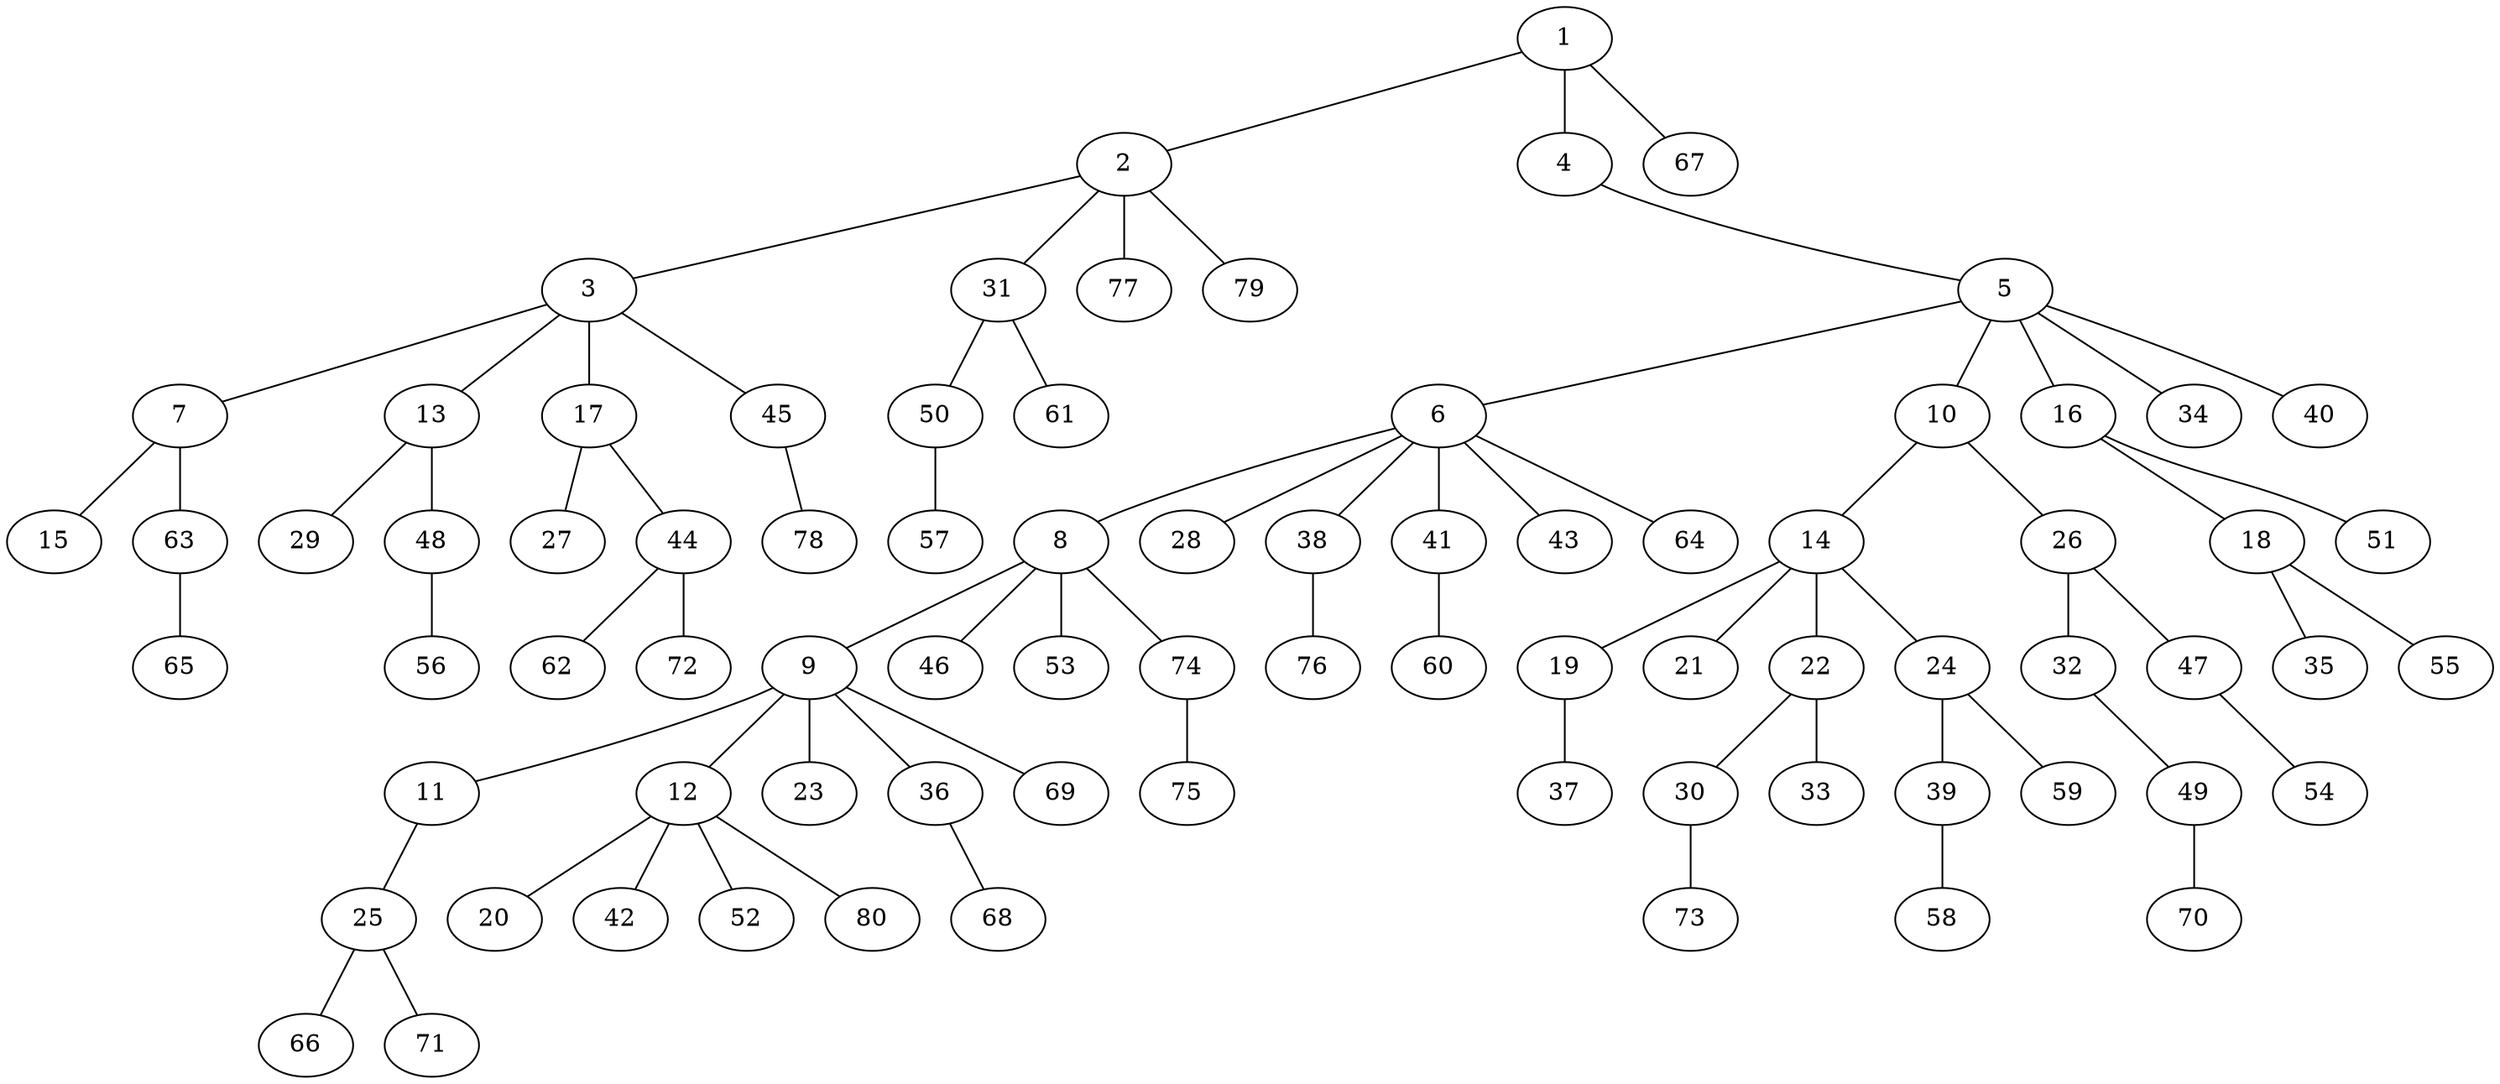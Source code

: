 graph graphname {1--2
1--4
1--67
2--3
2--31
2--77
2--79
3--7
3--13
3--17
3--45
4--5
5--6
5--10
5--16
5--34
5--40
6--8
6--28
6--38
6--41
6--43
6--64
7--15
7--63
8--9
8--46
8--53
8--74
9--11
9--12
9--23
9--36
9--69
10--14
10--26
11--25
12--20
12--42
12--52
12--80
13--29
13--48
14--19
14--21
14--22
14--24
16--18
16--51
17--27
17--44
18--35
18--55
19--37
22--30
22--33
24--39
24--59
25--66
25--71
26--32
26--47
30--73
31--50
31--61
32--49
36--68
38--76
39--58
41--60
44--62
44--72
45--78
47--54
48--56
49--70
50--57
63--65
74--75
}